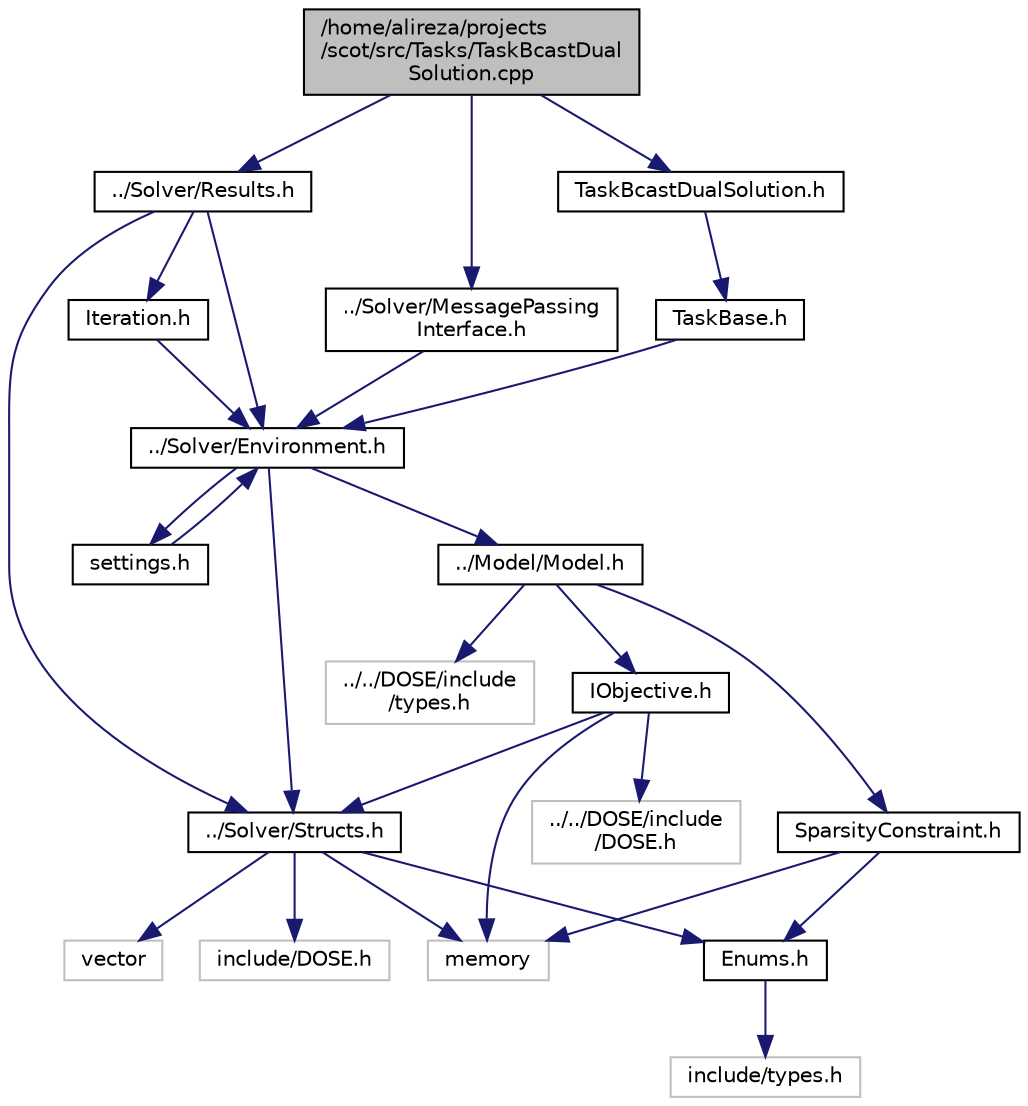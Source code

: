 digraph "/home/alireza/projects/scot/src/Tasks/TaskBcastDualSolution.cpp"
{
 // LATEX_PDF_SIZE
  edge [fontname="Helvetica",fontsize="10",labelfontname="Helvetica",labelfontsize="10"];
  node [fontname="Helvetica",fontsize="10",shape=record];
  Node1 [label="/home/alireza/projects\l/scot/src/Tasks/TaskBcastDual\lSolution.cpp",height=0.2,width=0.4,color="black", fillcolor="grey75", style="filled", fontcolor="black",tooltip=" "];
  Node1 -> Node2 [color="midnightblue",fontsize="10",style="solid"];
  Node2 [label="TaskBcastDualSolution.h",height=0.2,width=0.4,color="black", fillcolor="white", style="filled",URL="$TaskBcastDualSolution_8h.html",tooltip=" "];
  Node2 -> Node3 [color="midnightblue",fontsize="10",style="solid"];
  Node3 [label="TaskBase.h",height=0.2,width=0.4,color="black", fillcolor="white", style="filled",URL="$TaskBase_8h.html",tooltip=" "];
  Node3 -> Node4 [color="midnightblue",fontsize="10",style="solid"];
  Node4 [label="../Solver/Environment.h",height=0.2,width=0.4,color="black", fillcolor="white", style="filled",URL="$Environment_8h.html",tooltip=" "];
  Node4 -> Node5 [color="midnightblue",fontsize="10",style="solid"];
  Node5 [label="../Model/Model.h",height=0.2,width=0.4,color="black", fillcolor="white", style="filled",URL="$Model_8h.html",tooltip=" "];
  Node5 -> Node6 [color="midnightblue",fontsize="10",style="solid"];
  Node6 [label="IObjective.h",height=0.2,width=0.4,color="black", fillcolor="white", style="filled",URL="$IObjective_8h.html",tooltip=" "];
  Node6 -> Node7 [color="midnightblue",fontsize="10",style="solid"];
  Node7 [label="../Solver/Structs.h",height=0.2,width=0.4,color="black", fillcolor="white", style="filled",URL="$Structs_8h.html",tooltip=" "];
  Node7 -> Node8 [color="midnightblue",fontsize="10",style="solid"];
  Node8 [label="vector",height=0.2,width=0.4,color="grey75", fillcolor="white", style="filled",tooltip=" "];
  Node7 -> Node9 [color="midnightblue",fontsize="10",style="solid"];
  Node9 [label="memory",height=0.2,width=0.4,color="grey75", fillcolor="white", style="filled",tooltip=" "];
  Node7 -> Node10 [color="midnightblue",fontsize="10",style="solid"];
  Node10 [label="Enums.h",height=0.2,width=0.4,color="black", fillcolor="white", style="filled",URL="$Enums_8h.html",tooltip=" "];
  Node10 -> Node11 [color="midnightblue",fontsize="10",style="solid"];
  Node11 [label="include/types.h",height=0.2,width=0.4,color="grey75", fillcolor="white", style="filled",tooltip=" "];
  Node7 -> Node12 [color="midnightblue",fontsize="10",style="solid"];
  Node12 [label="include/DOSE.h",height=0.2,width=0.4,color="grey75", fillcolor="white", style="filled",tooltip=" "];
  Node6 -> Node9 [color="midnightblue",fontsize="10",style="solid"];
  Node6 -> Node13 [color="midnightblue",fontsize="10",style="solid"];
  Node13 [label="../../DOSE/include\l/DOSE.h",height=0.2,width=0.4,color="grey75", fillcolor="white", style="filled",tooltip=" "];
  Node5 -> Node14 [color="midnightblue",fontsize="10",style="solid"];
  Node14 [label="SparsityConstraint.h",height=0.2,width=0.4,color="black", fillcolor="white", style="filled",URL="$SparsityConstraint_8h.html",tooltip=" "];
  Node14 -> Node10 [color="midnightblue",fontsize="10",style="solid"];
  Node14 -> Node9 [color="midnightblue",fontsize="10",style="solid"];
  Node5 -> Node15 [color="midnightblue",fontsize="10",style="solid"];
  Node15 [label="../../DOSE/include\l/types.h",height=0.2,width=0.4,color="grey75", fillcolor="white", style="filled",tooltip=" "];
  Node4 -> Node7 [color="midnightblue",fontsize="10",style="solid"];
  Node4 -> Node16 [color="midnightblue",fontsize="10",style="solid"];
  Node16 [label="settings.h",height=0.2,width=0.4,color="black", fillcolor="white", style="filled",URL="$settings_8h.html",tooltip=" "];
  Node16 -> Node4 [color="midnightblue",fontsize="10",style="solid"];
  Node1 -> Node17 [color="midnightblue",fontsize="10",style="solid"];
  Node17 [label="../Solver/Results.h",height=0.2,width=0.4,color="black", fillcolor="white", style="filled",URL="$Results_8h.html",tooltip=" "];
  Node17 -> Node4 [color="midnightblue",fontsize="10",style="solid"];
  Node17 -> Node7 [color="midnightblue",fontsize="10",style="solid"];
  Node17 -> Node18 [color="midnightblue",fontsize="10",style="solid"];
  Node18 [label="Iteration.h",height=0.2,width=0.4,color="black", fillcolor="white", style="filled",URL="$Iteration_8h.html",tooltip=" "];
  Node18 -> Node4 [color="midnightblue",fontsize="10",style="solid"];
  Node1 -> Node19 [color="midnightblue",fontsize="10",style="solid"];
  Node19 [label="../Solver/MessagePassing\lInterface.h",height=0.2,width=0.4,color="black", fillcolor="white", style="filled",URL="$MessagePassingInterface_8h.html",tooltip=" "];
  Node19 -> Node4 [color="midnightblue",fontsize="10",style="solid"];
}
